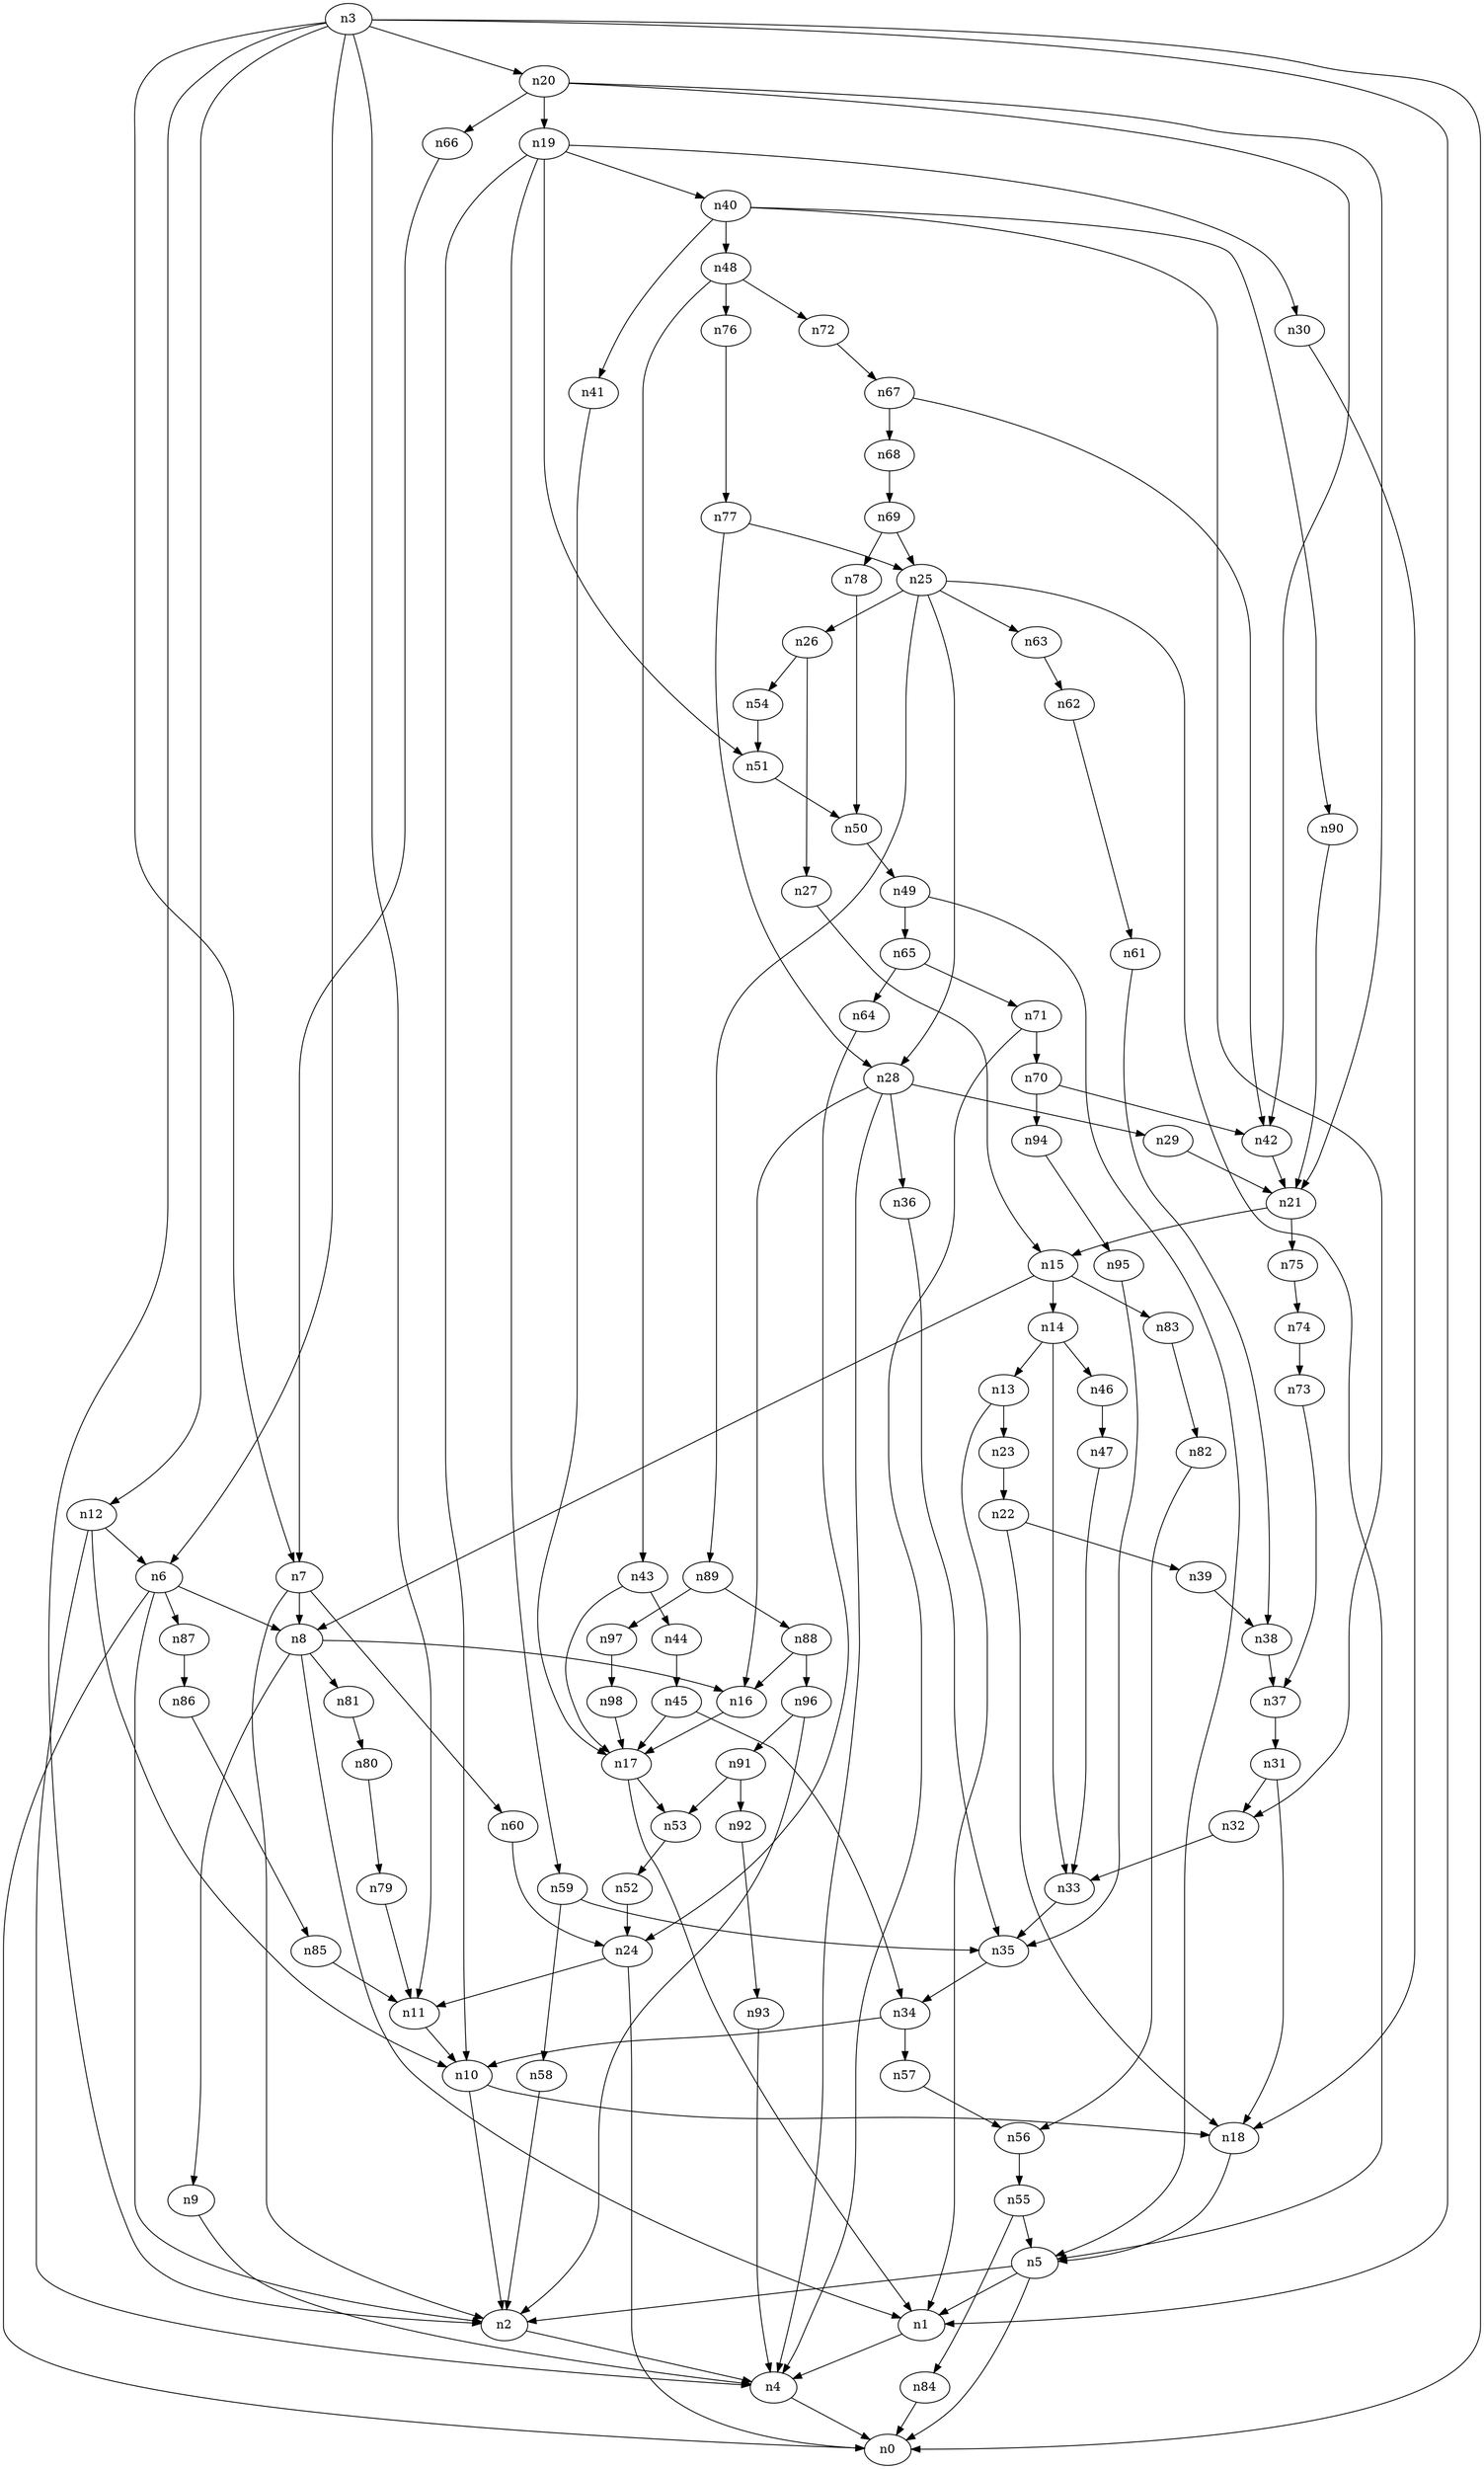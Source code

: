 digraph G {
	n1 -> n4	 [_graphml_id=e4];
	n2 -> n4	 [_graphml_id=e7];
	n3 -> n0	 [_graphml_id=e0];
	n3 -> n1	 [_graphml_id=e3];
	n3 -> n2	 [_graphml_id=e6];
	n3 -> n6	 [_graphml_id=e9];
	n3 -> n7	 [_graphml_id=e12];
	n3 -> n11	 [_graphml_id=e18];
	n3 -> n12	 [_graphml_id=e19];
	n3 -> n20	 [_graphml_id=e130];
	n4 -> n0	 [_graphml_id=e1];
	n5 -> n0	 [_graphml_id=e2];
	n5 -> n1	 [_graphml_id=e5];
	n5 -> n2	 [_graphml_id=e8];
	n6 -> n0	 [_graphml_id=e10];
	n6 -> n2	 [_graphml_id=e11];
	n6 -> n8	 [_graphml_id=e31];
	n6 -> n87	 [_graphml_id=e144];
	n7 -> n2	 [_graphml_id=e50];
	n7 -> n8	 [_graphml_id=e13];
	n7 -> n60	 [_graphml_id=e98];
	n8 -> n1	 [_graphml_id=e21];
	n8 -> n9	 [_graphml_id=e14];
	n8 -> n16	 [_graphml_id=e26];
	n8 -> n81	 [_graphml_id=e134];
	n9 -> n4	 [_graphml_id=e15];
	n10 -> n2	 [_graphml_id=e16];
	n10 -> n18	 [_graphml_id=e30];
	n11 -> n10	 [_graphml_id=e17];
	n12 -> n4	 [_graphml_id=e20];
	n12 -> n6	 [_graphml_id=e90];
	n12 -> n10	 [_graphml_id=e80];
	n13 -> n1	 [_graphml_id=e22];
	n13 -> n23	 [_graphml_id=e38];
	n14 -> n13	 [_graphml_id=e23];
	n14 -> n33	 [_graphml_id=e54];
	n14 -> n46	 [_graphml_id=e75];
	n15 -> n8	 [_graphml_id=e25];
	n15 -> n14	 [_graphml_id=e24];
	n15 -> n83	 [_graphml_id=e137];
	n16 -> n17	 [_graphml_id=e27];
	n17 -> n1	 [_graphml_id=e28];
	n17 -> n53	 [_graphml_id=e87];
	n18 -> n5	 [_graphml_id=e29];
	n19 -> n10	 [_graphml_id=e32];
	n19 -> n30	 [_graphml_id=e48];
	n19 -> n40	 [_graphml_id=e110];
	n19 -> n51	 [_graphml_id=e84];
	n19 -> n59	 [_graphml_id=e97];
	n20 -> n19	 [_graphml_id=e33];
	n20 -> n21	 [_graphml_id=e34];
	n20 -> n42	 [_graphml_id=e69];
	n20 -> n66	 [_graphml_id=e109];
	n21 -> n15	 [_graphml_id=e35];
	n21 -> n75	 [_graphml_id=e124];
	n22 -> n18	 [_graphml_id=e36];
	n22 -> n39	 [_graphml_id=e64];
	n23 -> n22	 [_graphml_id=e37];
	n24 -> n0	 [_graphml_id=e40];
	n24 -> n11	 [_graphml_id=e39];
	n25 -> n5	 [_graphml_id=e41];
	n25 -> n26	 [_graphml_id=e42];
	n25 -> n28	 [_graphml_id=e70];
	n25 -> n63	 [_graphml_id=e104];
	n25 -> n89	 [_graphml_id=e147];
	n26 -> n27	 [_graphml_id=e43];
	n26 -> n54	 [_graphml_id=e89];
	n27 -> n15	 [_graphml_id=e44];
	n28 -> n4	 [_graphml_id=e45];
	n28 -> n16	 [_graphml_id=e60];
	n28 -> n29	 [_graphml_id=e46];
	n28 -> n36	 [_graphml_id=e59];
	n29 -> n21	 [_graphml_id=e47];
	n30 -> n18	 [_graphml_id=e49];
	n31 -> n18	 [_graphml_id=e51];
	n31 -> n32	 [_graphml_id=e52];
	n32 -> n33	 [_graphml_id=e53];
	n33 -> n35	 [_graphml_id=e57];
	n34 -> n10	 [_graphml_id=e55];
	n34 -> n57	 [_graphml_id=e94];
	n35 -> n34	 [_graphml_id=e56];
	n36 -> n35	 [_graphml_id=e58];
	n37 -> n31	 [_graphml_id=e61];
	n38 -> n37	 [_graphml_id=e62];
	n39 -> n38	 [_graphml_id=e63];
	n40 -> n32	 [_graphml_id=e65];
	n40 -> n41	 [_graphml_id=e66];
	n40 -> n48	 [_graphml_id=e79];
	n40 -> n90	 [_graphml_id=e149];
	n41 -> n17	 [_graphml_id=e67];
	n42 -> n21	 [_graphml_id=e68];
	n43 -> n17	 [_graphml_id=e71];
	n43 -> n44	 [_graphml_id=e72];
	n44 -> n45	 [_graphml_id=e73];
	n45 -> n17	 [_graphml_id=e150];
	n45 -> n34	 [_graphml_id=e74];
	n46 -> n47	 [_graphml_id=e76];
	n47 -> n33	 [_graphml_id=e77];
	n48 -> n43	 [_graphml_id=e78];
	n48 -> n72	 [_graphml_id=e119];
	n48 -> n76	 [_graphml_id=e125];
	n49 -> n5	 [_graphml_id=e81];
	n49 -> n65	 [_graphml_id=e107];
	n50 -> n49	 [_graphml_id=e82];
	n51 -> n50	 [_graphml_id=e83];
	n52 -> n24	 [_graphml_id=e85];
	n53 -> n52	 [_graphml_id=e86];
	n54 -> n51	 [_graphml_id=e88];
	n55 -> n5	 [_graphml_id=e91];
	n55 -> n84	 [_graphml_id=e138];
	n56 -> n55	 [_graphml_id=e92];
	n57 -> n56	 [_graphml_id=e93];
	n58 -> n2	 [_graphml_id=e95];
	n59 -> n35	 [_graphml_id=e100];
	n59 -> n58	 [_graphml_id=e96];
	n60 -> n24	 [_graphml_id=e99];
	n61 -> n38	 [_graphml_id=e101];
	n62 -> n61	 [_graphml_id=e102];
	n63 -> n62	 [_graphml_id=e103];
	n64 -> n24	 [_graphml_id=e105];
	n65 -> n64	 [_graphml_id=e106];
	n65 -> n71	 [_graphml_id=e117];
	n66 -> n7	 [_graphml_id=e108];
	n67 -> n42	 [_graphml_id=e111];
	n67 -> n68	 [_graphml_id=e112];
	n68 -> n69	 [_graphml_id=e113];
	n69 -> n25	 [_graphml_id=e114];
	n69 -> n78	 [_graphml_id=e128];
	n70 -> n42	 [_graphml_id=e115];
	n70 -> n94	 [_graphml_id=e155];
	n71 -> n4	 [_graphml_id=e120];
	n71 -> n70	 [_graphml_id=e116];
	n72 -> n67	 [_graphml_id=e118];
	n73 -> n37	 [_graphml_id=e121];
	n74 -> n73	 [_graphml_id=e122];
	n75 -> n74	 [_graphml_id=e123];
	n76 -> n77	 [_graphml_id=e126];
	n77 -> n25	 [_graphml_id=e127];
	n77 -> n28	 [_graphml_id=e140];
	n78 -> n50	 [_graphml_id=e129];
	n79 -> n11	 [_graphml_id=e131];
	n80 -> n79	 [_graphml_id=e132];
	n81 -> n80	 [_graphml_id=e133];
	n82 -> n56	 [_graphml_id=e135];
	n83 -> n82	 [_graphml_id=e136];
	n84 -> n0	 [_graphml_id=e139];
	n85 -> n11	 [_graphml_id=e141];
	n86 -> n85	 [_graphml_id=e142];
	n87 -> n86	 [_graphml_id=e143];
	n88 -> n16	 [_graphml_id=e145];
	n88 -> n96	 [_graphml_id=e159];
	n89 -> n88	 [_graphml_id=e146];
	n89 -> n97	 [_graphml_id=e161];
	n90 -> n21	 [_graphml_id=e148];
	n91 -> n53	 [_graphml_id=e151];
	n91 -> n92	 [_graphml_id=e152];
	n92 -> n93	 [_graphml_id=e153];
	n93 -> n4	 [_graphml_id=e154];
	n94 -> n95	 [_graphml_id=e156];
	n95 -> n35	 [_graphml_id=e157];
	n96 -> n2	 [_graphml_id=e160];
	n96 -> n91	 [_graphml_id=e158];
	n97 -> n98	 [_graphml_id=e162];
	n98 -> n17	 [_graphml_id=e163];
}
